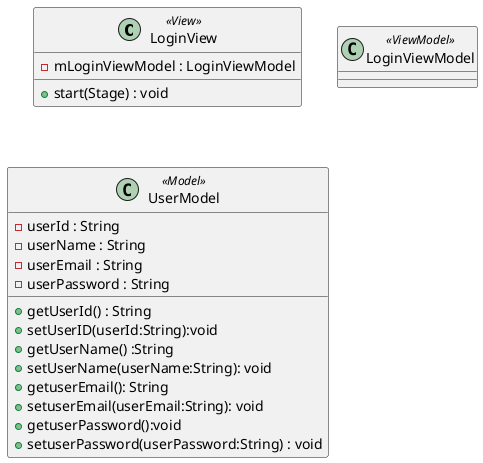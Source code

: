 @startuml "Login"

class "LoginView" <<View>>{
    - mLoginViewModel : LoginViewModel
    + start(Stage) : void
}
class "LoginViewModel" <<ViewModel>>{

}

class UserModel <<Model>> {
    - userId : String
    - userName : String
    - userEmail : String
    - userPassword : String

    + getUserId() : String
    + setUserID(userId:String):void
    + getUserName() :String
    + setUserName(userName:String): void
    + getuserEmail(): String
    + setuserEmail(userEmail:String): void
    + getuserPassword():void
    + setuserPassword(userPassword:String) : void
}


@enduml